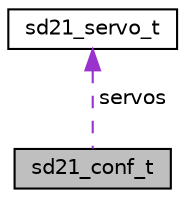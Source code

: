 digraph "sd21_conf_t"
{
 // LATEX_PDF_SIZE
  bgcolor="transparent";
  edge [fontname="Helvetica",fontsize="10",labelfontname="Helvetica",labelfontsize="10"];
  node [fontname="Helvetica",fontsize="10",shape=record];
  Node1 [label="sd21_conf_t",height=0.2,width=0.4,color="black", fillcolor="grey75", style="filled", fontcolor="black",tooltip="SD21 configuration."];
  Node2 -> Node1 [dir="back",color="darkorchid3",fontsize="10",style="dashed",label=" servos" ,fontname="Helvetica"];
  Node2 [label="sd21_servo_t",height=0.2,width=0.4,color="black",URL="$structsd21__servo__t.html",tooltip="Servomotor properties."];
}
